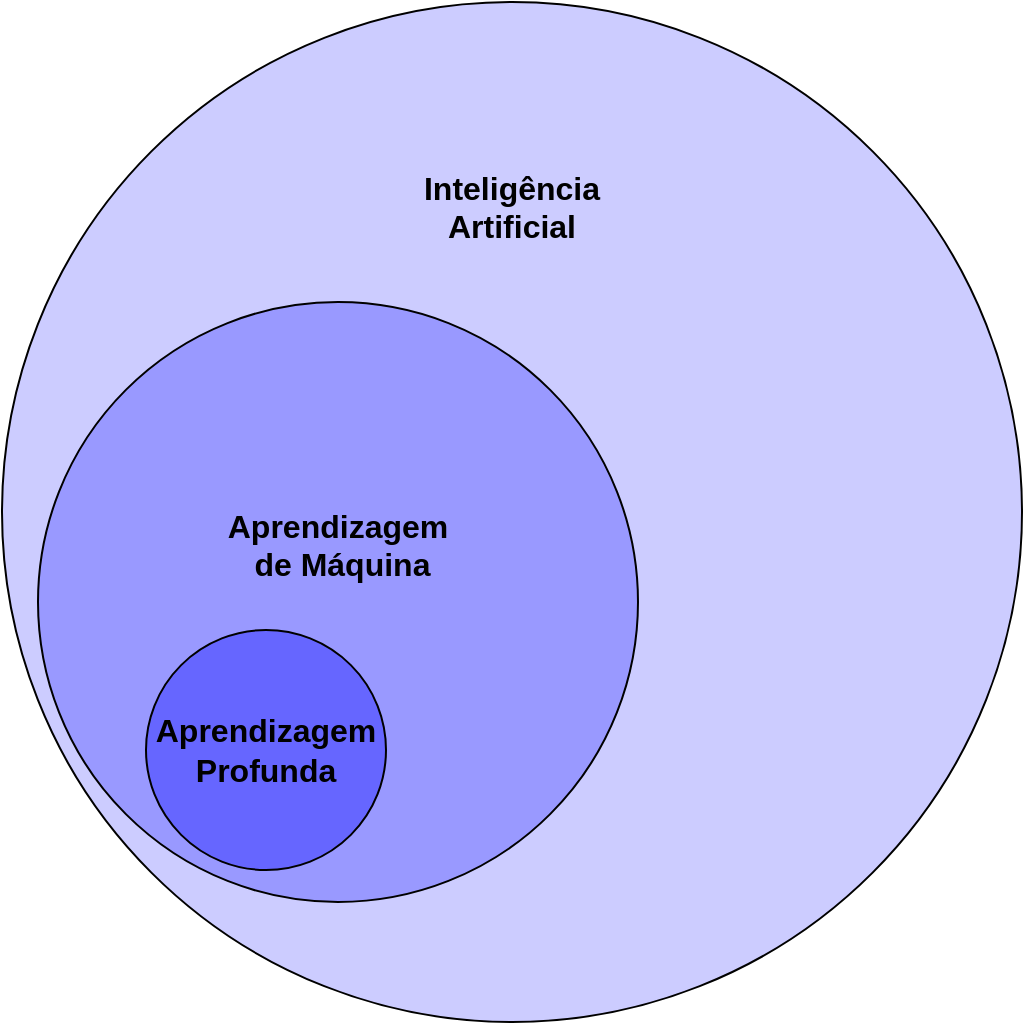 <mxfile version="13.2.2" type="device" pages="2"><diagram id="wm-U2WnL9vis6DjdbQo9" name="IA_ML_DL"><mxGraphModel dx="530" dy="853" grid="1" gridSize="10" guides="1" tooltips="1" connect="1" arrows="1" fold="1" page="1" pageScale="1" pageWidth="827" pageHeight="1169" math="0" shadow="0"><root><mxCell id="0"/><mxCell id="1" parent="0"/><mxCell id="fmalqzDgxKvKbMjKASc5-7" value="&lt;br style=&quot;font-size: 16px&quot;&gt;&lt;br style=&quot;font-size: 16px&quot;&gt;&lt;br style=&quot;font-size: 16px&quot;&gt;&lt;br style=&quot;font-size: 16px&quot;&gt;Inteligência&lt;br style=&quot;font-size: 16px&quot;&gt;Artificial" style="ellipse;whiteSpace=wrap;html=1;aspect=fixed;verticalAlign=top;fillColor=#CCCCFF;fontSize=16;fontStyle=1" vertex="1" parent="1"><mxGeometry x="18" y="50" width="510" height="510" as="geometry"/></mxCell><mxCell id="fmalqzDgxKvKbMjKASc5-6" value="&lt;br style=&quot;font-size: 16px&quot;&gt;&lt;br style=&quot;font-size: 16px&quot;&gt;&lt;br style=&quot;font-size: 16px&quot;&gt;&lt;br style=&quot;font-size: 16px&quot;&gt;&lt;br style=&quot;font-size: 16px&quot;&gt;Aprendizagem&lt;br style=&quot;font-size: 16px&quot;&gt;&amp;nbsp;de Máquina" style="ellipse;whiteSpace=wrap;html=1;aspect=fixed;verticalAlign=top;fillColor=#9999FF;fontSize=16;fontStyle=1" vertex="1" parent="1"><mxGeometry x="36" y="200" width="300" height="300" as="geometry"/></mxCell><mxCell id="fmalqzDgxKvKbMjKASc5-5" value="Aprendizagem&lt;br style=&quot;font-size: 16px;&quot;&gt;Profunda" style="ellipse;whiteSpace=wrap;html=1;aspect=fixed;gradientColor=none;fillColor=#6666FF;fontSize=16;fontStyle=1" vertex="1" parent="1"><mxGeometry x="90" y="364" width="120" height="120" as="geometry"/></mxCell></root></mxGraphModel></diagram><diagram id="ulS7mcFh0pB4sNvrG2H1" name="Decision Tree"><mxGraphModel dx="770" dy="853" grid="1" gridSize="10" guides="1" tooltips="1" connect="1" arrows="1" fold="1" page="1" pageScale="1" pageWidth="827" pageHeight="1169" math="0" shadow="0"><root><mxCell id="N6_skYQjUaWmzpINLbmN-0"/><mxCell id="N6_skYQjUaWmzpINLbmN-1" parent="N6_skYQjUaWmzpINLbmN-0"/><mxCell id="N6_skYQjUaWmzpINLbmN-7" style="edgeStyle=none;rounded=0;orthogonalLoop=1;jettySize=auto;html=1;entryX=0;entryY=0;entryDx=0;entryDy=0;fontSize=16;" edge="1" parent="N6_skYQjUaWmzpINLbmN-1" source="N6_skYQjUaWmzpINLbmN-3" target="N6_skYQjUaWmzpINLbmN-4"><mxGeometry relative="1" as="geometry"/></mxCell><mxCell id="N6_skYQjUaWmzpINLbmN-8" value="Não" style="edgeLabel;html=1;align=center;verticalAlign=middle;resizable=0;points=[];fontSize=16;" vertex="1" connectable="0" parent="N6_skYQjUaWmzpINLbmN-7"><mxGeometry x="-0.057" y="1" relative="1" as="geometry"><mxPoint as="offset"/></mxGeometry></mxCell><mxCell id="N6_skYQjUaWmzpINLbmN-9" style="edgeStyle=none;rounded=0;orthogonalLoop=1;jettySize=auto;html=1;exitX=0;exitY=1;exitDx=0;exitDy=0;entryX=1;entryY=0;entryDx=0;entryDy=0;fontSize=16;" edge="1" parent="N6_skYQjUaWmzpINLbmN-1" source="N6_skYQjUaWmzpINLbmN-3" target="N6_skYQjUaWmzpINLbmN-5"><mxGeometry relative="1" as="geometry"/></mxCell><mxCell id="N6_skYQjUaWmzpINLbmN-11" value="Sim" style="edgeLabel;html=1;align=center;verticalAlign=middle;resizable=0;points=[];fontSize=16;" vertex="1" connectable="0" parent="N6_skYQjUaWmzpINLbmN-9"><mxGeometry x="-0.021" y="-3" relative="1" as="geometry"><mxPoint x="2.4" y="1" as="offset"/></mxGeometry></mxCell><mxCell id="N6_skYQjUaWmzpINLbmN-3" value="Idade &amp;lt; 30 ?" style="ellipse;whiteSpace=wrap;html=1;fontSize=16;" vertex="1" parent="N6_skYQjUaWmzpINLbmN-1"><mxGeometry x="320" y="90" width="120" height="80" as="geometry"/></mxCell><mxCell id="N6_skYQjUaWmzpINLbmN-21" value="Sim" style="edgeStyle=none;rounded=0;orthogonalLoop=1;jettySize=auto;html=1;exitX=0;exitY=1;exitDx=0;exitDy=0;entryX=0.5;entryY=0;entryDx=0;entryDy=0;fontSize=16;" edge="1" parent="N6_skYQjUaWmzpINLbmN-1" source="N6_skYQjUaWmzpINLbmN-4" target="N6_skYQjUaWmzpINLbmN-16"><mxGeometry relative="1" as="geometry"/></mxCell><mxCell id="N6_skYQjUaWmzpINLbmN-22" value="Não" style="edgeStyle=none;rounded=0;orthogonalLoop=1;jettySize=auto;html=1;exitX=1;exitY=1;exitDx=0;exitDy=0;entryX=0.5;entryY=0;entryDx=0;entryDy=0;fontSize=16;" edge="1" parent="N6_skYQjUaWmzpINLbmN-1" source="N6_skYQjUaWmzpINLbmN-4" target="N6_skYQjUaWmzpINLbmN-17"><mxGeometry relative="1" as="geometry"/></mxCell><mxCell id="N6_skYQjUaWmzpINLbmN-4" value="Faz &lt;br&gt;Exercícios?" style="ellipse;whiteSpace=wrap;html=1;fontSize=16;" vertex="1" parent="N6_skYQjUaWmzpINLbmN-1"><mxGeometry x="500" y="220" width="120" height="80" as="geometry"/></mxCell><mxCell id="N6_skYQjUaWmzpINLbmN-18" value="Sim" style="edgeStyle=none;rounded=0;orthogonalLoop=1;jettySize=auto;html=1;exitX=0;exitY=1;exitDx=0;exitDy=0;entryX=0.5;entryY=0;entryDx=0;entryDy=0;fontSize=16;" edge="1" parent="N6_skYQjUaWmzpINLbmN-1" source="N6_skYQjUaWmzpINLbmN-5" target="N6_skYQjUaWmzpINLbmN-15"><mxGeometry relative="1" as="geometry"/></mxCell><mxCell id="N6_skYQjUaWmzpINLbmN-19" style="edgeStyle=none;rounded=0;orthogonalLoop=1;jettySize=auto;html=1;exitX=1;exitY=1;exitDx=0;exitDy=0;entryX=0.5;entryY=0;entryDx=0;entryDy=0;fontSize=16;" edge="1" parent="N6_skYQjUaWmzpINLbmN-1" source="N6_skYQjUaWmzpINLbmN-5" target="N6_skYQjUaWmzpINLbmN-14"><mxGeometry relative="1" as="geometry"/></mxCell><mxCell id="N6_skYQjUaWmzpINLbmN-20" value="Não" style="edgeLabel;html=1;align=center;verticalAlign=middle;resizable=0;points=[];fontSize=16;" vertex="1" connectable="0" parent="N6_skYQjUaWmzpINLbmN-19"><mxGeometry x="-0.288" y="2" relative="1" as="geometry"><mxPoint as="offset"/></mxGeometry></mxCell><mxCell id="N6_skYQjUaWmzpINLbmN-5" value="Come muita tranqueira processada?" style="ellipse;whiteSpace=wrap;html=1;fontSize=16;" vertex="1" parent="N6_skYQjUaWmzpINLbmN-1"><mxGeometry x="140" y="220" width="120" height="80" as="geometry"/></mxCell><mxCell id="N6_skYQjUaWmzpINLbmN-14" value="Saudável" style="rounded=0;whiteSpace=wrap;html=1;fontSize=16;" vertex="1" parent="N6_skYQjUaWmzpINLbmN-1"><mxGeometry x="220" y="360" width="120" height="60" as="geometry"/></mxCell><mxCell id="N6_skYQjUaWmzpINLbmN-15" value="Não-saudável" style="rounded=0;whiteSpace=wrap;html=1;fontSize=16;" vertex="1" parent="N6_skYQjUaWmzpINLbmN-1"><mxGeometry x="40" y="360" width="120" height="60" as="geometry"/></mxCell><mxCell id="N6_skYQjUaWmzpINLbmN-16" value="Saudável" style="rounded=0;whiteSpace=wrap;html=1;fontSize=16;" vertex="1" parent="N6_skYQjUaWmzpINLbmN-1"><mxGeometry x="404" y="360" width="120" height="60" as="geometry"/></mxCell><mxCell id="N6_skYQjUaWmzpINLbmN-17" value="Não Saudável" style="rounded=0;whiteSpace=wrap;html=1;fontSize=16;" vertex="1" parent="N6_skYQjUaWmzpINLbmN-1"><mxGeometry x="590" y="360" width="120" height="60" as="geometry"/></mxCell></root></mxGraphModel></diagram></mxfile>